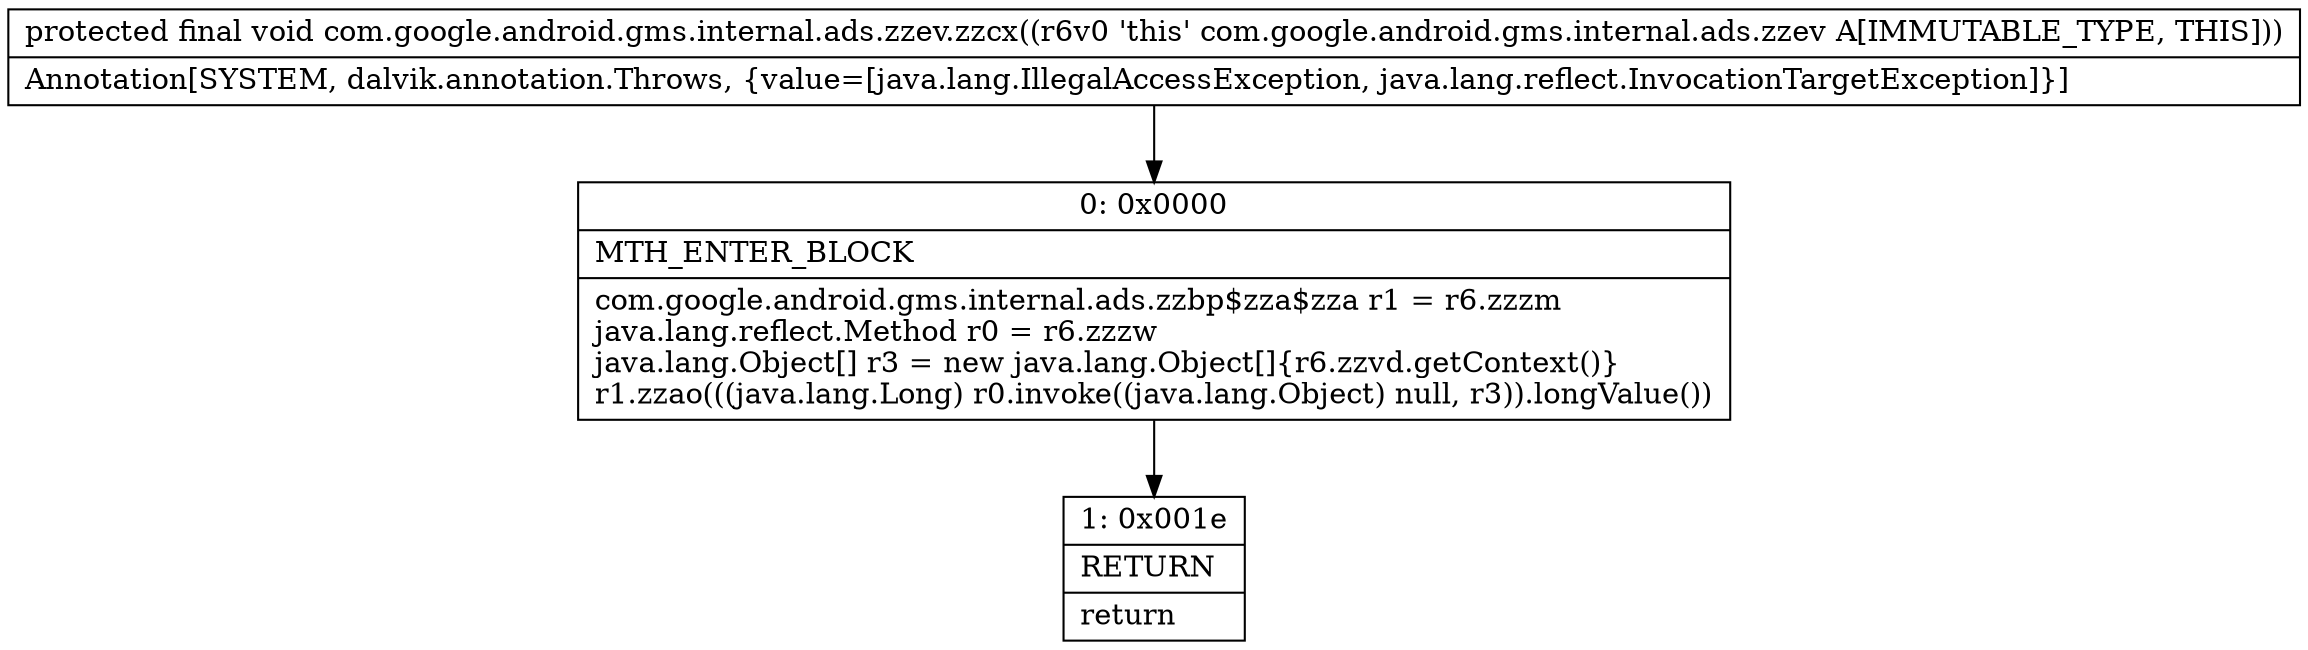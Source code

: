 digraph "CFG forcom.google.android.gms.internal.ads.zzev.zzcx()V" {
Node_0 [shape=record,label="{0\:\ 0x0000|MTH_ENTER_BLOCK\l|com.google.android.gms.internal.ads.zzbp$zza$zza r1 = r6.zzzm\ljava.lang.reflect.Method r0 = r6.zzzw\ljava.lang.Object[] r3 = new java.lang.Object[]\{r6.zzvd.getContext()\}\lr1.zzao(((java.lang.Long) r0.invoke((java.lang.Object) null, r3)).longValue())\l}"];
Node_1 [shape=record,label="{1\:\ 0x001e|RETURN\l|return\l}"];
MethodNode[shape=record,label="{protected final void com.google.android.gms.internal.ads.zzev.zzcx((r6v0 'this' com.google.android.gms.internal.ads.zzev A[IMMUTABLE_TYPE, THIS]))  | Annotation[SYSTEM, dalvik.annotation.Throws, \{value=[java.lang.IllegalAccessException, java.lang.reflect.InvocationTargetException]\}]\l}"];
MethodNode -> Node_0;
Node_0 -> Node_1;
}

